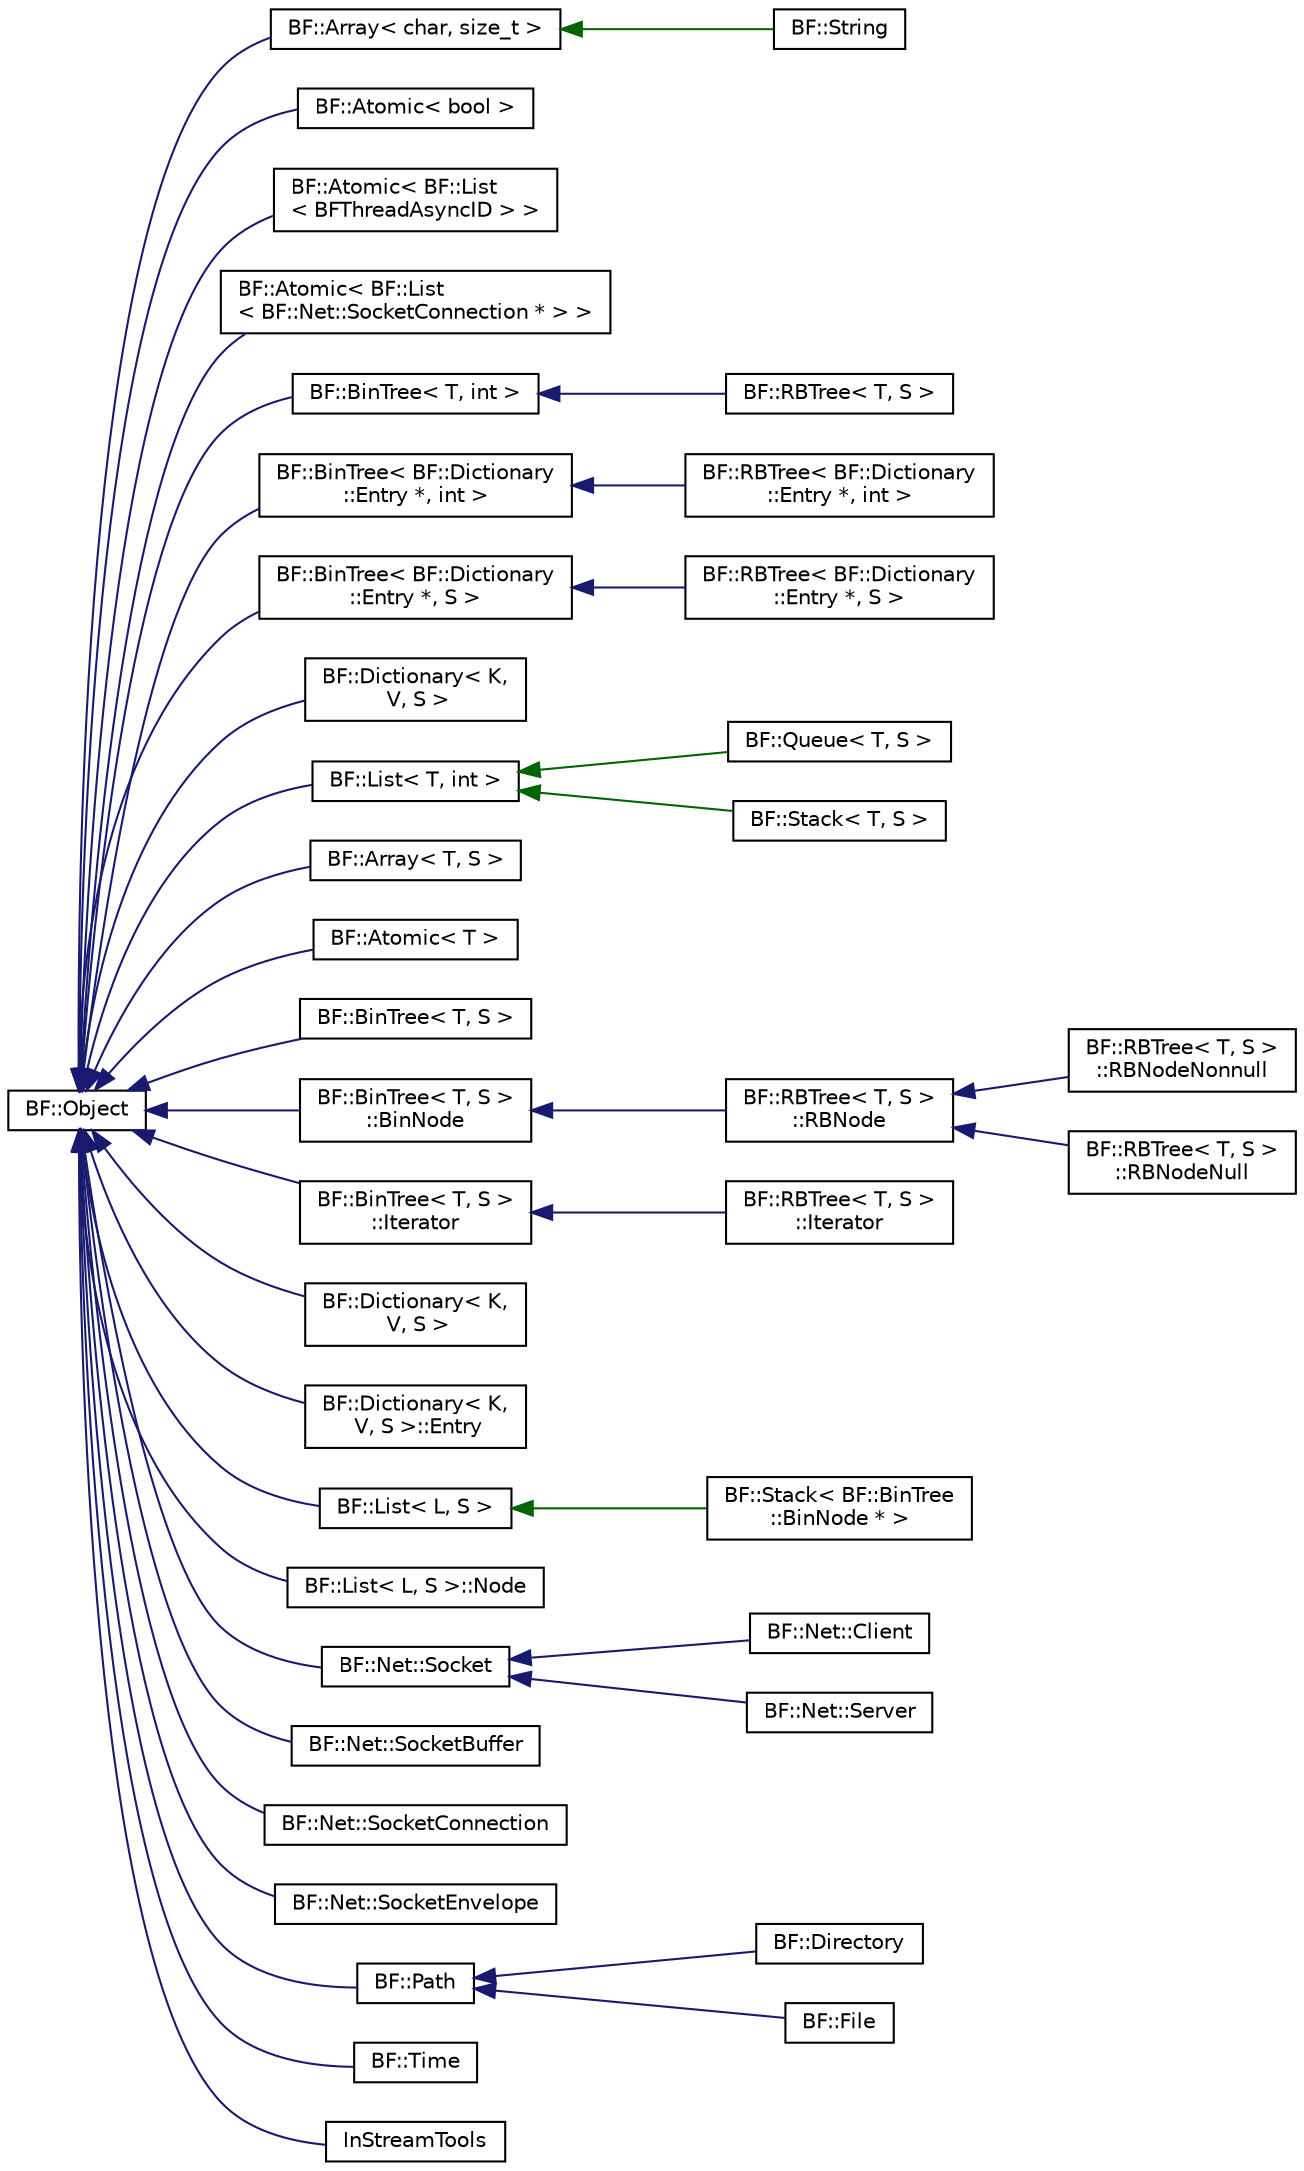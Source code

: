 digraph "Graphical Class Hierarchy"
{
 // LATEX_PDF_SIZE
  edge [fontname="Helvetica",fontsize="10",labelfontname="Helvetica",labelfontsize="10"];
  node [fontname="Helvetica",fontsize="10",shape=record];
  rankdir="LR";
  Node0 [label="BF::Object",height=0.2,width=0.4,color="black", fillcolor="white", style="filled",URL="$d1/d3a/classBF_1_1Object.html",tooltip=" "];
  Node0 -> Node1 [dir="back",color="midnightblue",fontsize="10",style="solid",fontname="Helvetica"];
  Node1 [label="BF::Array\< char, size_t \>",height=0.2,width=0.4,color="black", fillcolor="white", style="filled",URL="$d3/d15/classBF_1_1Array.html",tooltip=" "];
  Node1 -> Node2 [dir="back",color="darkgreen",fontsize="10",style="solid",fontname="Helvetica"];
  Node2 [label="BF::String",height=0.2,width=0.4,color="black", fillcolor="white", style="filled",URL="$d6/d75/classBF_1_1String.html",tooltip=" "];
  Node0 -> Node3 [dir="back",color="midnightblue",fontsize="10",style="solid",fontname="Helvetica"];
  Node3 [label="BF::Atomic\< bool \>",height=0.2,width=0.4,color="black", fillcolor="white", style="filled",URL="$d4/d4f/classBF_1_1Atomic.html",tooltip=" "];
  Node0 -> Node4 [dir="back",color="midnightblue",fontsize="10",style="solid",fontname="Helvetica"];
  Node4 [label="BF::Atomic\< BF::List\l\< BFThreadAsyncID \> \>",height=0.2,width=0.4,color="black", fillcolor="white", style="filled",URL="$d4/d4f/classBF_1_1Atomic.html",tooltip=" "];
  Node0 -> Node5 [dir="back",color="midnightblue",fontsize="10",style="solid",fontname="Helvetica"];
  Node5 [label="BF::Atomic\< BF::List\l\< BF::Net::SocketConnection * \> \>",height=0.2,width=0.4,color="black", fillcolor="white", style="filled",URL="$d4/d4f/classBF_1_1Atomic.html",tooltip=" "];
  Node0 -> Node6 [dir="back",color="midnightblue",fontsize="10",style="solid",fontname="Helvetica"];
  Node6 [label="BF::BinTree\< T, int \>",height=0.2,width=0.4,color="black", fillcolor="white", style="filled",URL="$dc/d78/classBF_1_1BinTree.html",tooltip=" "];
  Node6 -> Node7 [dir="back",color="midnightblue",fontsize="10",style="solid",fontname="Helvetica"];
  Node7 [label="BF::RBTree\< T, S \>",height=0.2,width=0.4,color="black", fillcolor="white", style="filled",URL="$da/d58/classBF_1_1RBTree.html",tooltip=" "];
  Node0 -> Node8 [dir="back",color="midnightblue",fontsize="10",style="solid",fontname="Helvetica"];
  Node8 [label="BF::BinTree\< BF::Dictionary\l::Entry *, int \>",height=0.2,width=0.4,color="black", fillcolor="white", style="filled",URL="$dc/d78/classBF_1_1BinTree.html",tooltip=" "];
  Node8 -> Node9 [dir="back",color="midnightblue",fontsize="10",style="solid",fontname="Helvetica"];
  Node9 [label="BF::RBTree\< BF::Dictionary\l::Entry *, int \>",height=0.2,width=0.4,color="black", fillcolor="white", style="filled",URL="$da/d58/classBF_1_1RBTree.html",tooltip=" "];
  Node0 -> Node10 [dir="back",color="midnightblue",fontsize="10",style="solid",fontname="Helvetica"];
  Node10 [label="BF::BinTree\< BF::Dictionary\l::Entry *, S \>",height=0.2,width=0.4,color="black", fillcolor="white", style="filled",URL="$dc/d78/classBF_1_1BinTree.html",tooltip=" "];
  Node10 -> Node11 [dir="back",color="midnightblue",fontsize="10",style="solid",fontname="Helvetica"];
  Node11 [label="BF::RBTree\< BF::Dictionary\l::Entry *, S \>",height=0.2,width=0.4,color="black", fillcolor="white", style="filled",URL="$da/d58/classBF_1_1RBTree.html",tooltip=" "];
  Node0 -> Node12 [dir="back",color="midnightblue",fontsize="10",style="solid",fontname="Helvetica"];
  Node12 [label="BF::Dictionary\< K,\l V, S \>",height=0.2,width=0.4,color="black", fillcolor="white", style="filled",URL="$d0/dbe/classBF_1_1Dictionary.html",tooltip=" "];
  Node0 -> Node13 [dir="back",color="midnightblue",fontsize="10",style="solid",fontname="Helvetica"];
  Node13 [label="BF::List\< T, int \>",height=0.2,width=0.4,color="black", fillcolor="white", style="filled",URL="$d1/de0/classBF_1_1List.html",tooltip=" "];
  Node13 -> Node14 [dir="back",color="darkgreen",fontsize="10",style="solid",fontname="Helvetica"];
  Node14 [label="BF::Queue\< T, S \>",height=0.2,width=0.4,color="black", fillcolor="white", style="filled",URL="$d5/da3/classBF_1_1Queue.html",tooltip=" "];
  Node13 -> Node15 [dir="back",color="darkgreen",fontsize="10",style="solid",fontname="Helvetica"];
  Node15 [label="BF::Stack\< T, S \>",height=0.2,width=0.4,color="black", fillcolor="white", style="filled",URL="$d4/dbd/classBF_1_1Stack.html",tooltip=" "];
  Node0 -> Node16 [dir="back",color="midnightblue",fontsize="10",style="solid",fontname="Helvetica"];
  Node16 [label="BF::Array\< T, S \>",height=0.2,width=0.4,color="black", fillcolor="white", style="filled",URL="$d3/d15/classBF_1_1Array.html",tooltip=" "];
  Node0 -> Node17 [dir="back",color="midnightblue",fontsize="10",style="solid",fontname="Helvetica"];
  Node17 [label="BF::Atomic\< T \>",height=0.2,width=0.4,color="black", fillcolor="white", style="filled",URL="$d4/d4f/classBF_1_1Atomic.html",tooltip=" "];
  Node0 -> Node18 [dir="back",color="midnightblue",fontsize="10",style="solid",fontname="Helvetica"];
  Node18 [label="BF::BinTree\< T, S \>",height=0.2,width=0.4,color="black", fillcolor="white", style="filled",URL="$dc/d78/classBF_1_1BinTree.html",tooltip=" "];
  Node0 -> Node19 [dir="back",color="midnightblue",fontsize="10",style="solid",fontname="Helvetica"];
  Node19 [label="BF::BinTree\< T, S \>\l::BinNode",height=0.2,width=0.4,color="black", fillcolor="white", style="filled",URL="$d6/da4/classBF_1_1BinTree_1_1BinNode.html",tooltip=" "];
  Node19 -> Node20 [dir="back",color="midnightblue",fontsize="10",style="solid",fontname="Helvetica"];
  Node20 [label="BF::RBTree\< T, S \>\l::RBNode",height=0.2,width=0.4,color="black", fillcolor="white", style="filled",URL="$d0/d46/classBF_1_1RBTree_1_1RBNode.html",tooltip=" "];
  Node20 -> Node21 [dir="back",color="midnightblue",fontsize="10",style="solid",fontname="Helvetica"];
  Node21 [label="BF::RBTree\< T, S \>\l::RBNodeNonnull",height=0.2,width=0.4,color="black", fillcolor="white", style="filled",URL="$dd/d3b/classBF_1_1RBTree_1_1RBNodeNonnull.html",tooltip=" "];
  Node20 -> Node22 [dir="back",color="midnightblue",fontsize="10",style="solid",fontname="Helvetica"];
  Node22 [label="BF::RBTree\< T, S \>\l::RBNodeNull",height=0.2,width=0.4,color="black", fillcolor="white", style="filled",URL="$dc/daa/classBF_1_1RBTree_1_1RBNodeNull.html",tooltip=" "];
  Node0 -> Node23 [dir="back",color="midnightblue",fontsize="10",style="solid",fontname="Helvetica"];
  Node23 [label="BF::BinTree\< T, S \>\l::Iterator",height=0.2,width=0.4,color="black", fillcolor="white", style="filled",URL="$df/dcd/classBF_1_1BinTree_1_1Iterator.html",tooltip=" "];
  Node23 -> Node24 [dir="back",color="midnightblue",fontsize="10",style="solid",fontname="Helvetica"];
  Node24 [label="BF::RBTree\< T, S \>\l::Iterator",height=0.2,width=0.4,color="black", fillcolor="white", style="filled",URL="$d4/dcf/classBF_1_1RBTree_1_1Iterator.html",tooltip=" "];
  Node0 -> Node25 [dir="back",color="midnightblue",fontsize="10",style="solid",fontname="Helvetica"];
  Node25 [label="BF::Dictionary\< K,\l V, S \>",height=0.2,width=0.4,color="black", fillcolor="white", style="filled",URL="$d0/dbe/classBF_1_1Dictionary.html",tooltip=" "];
  Node0 -> Node26 [dir="back",color="midnightblue",fontsize="10",style="solid",fontname="Helvetica"];
  Node26 [label="BF::Dictionary\< K,\l V, S \>::Entry",height=0.2,width=0.4,color="black", fillcolor="white", style="filled",URL="$d2/d77/classBF_1_1Dictionary_1_1Entry.html",tooltip=" "];
  Node0 -> Node27 [dir="back",color="midnightblue",fontsize="10",style="solid",fontname="Helvetica"];
  Node27 [label="BF::List\< L, S \>",height=0.2,width=0.4,color="black", fillcolor="white", style="filled",URL="$d1/de0/classBF_1_1List.html",tooltip=" "];
  Node27 -> Node28 [dir="back",color="darkgreen",fontsize="10",style="solid",fontname="Helvetica"];
  Node28 [label="BF::Stack\< BF::BinTree\l::BinNode * \>",height=0.2,width=0.4,color="black", fillcolor="white", style="filled",URL="$d4/dbd/classBF_1_1Stack.html",tooltip=" "];
  Node0 -> Node29 [dir="back",color="midnightblue",fontsize="10",style="solid",fontname="Helvetica"];
  Node29 [label="BF::List\< L, S \>::Node",height=0.2,width=0.4,color="black", fillcolor="white", style="filled",URL="$d2/dff/classBF_1_1List_1_1Node.html",tooltip=" "];
  Node0 -> Node30 [dir="back",color="midnightblue",fontsize="10",style="solid",fontname="Helvetica"];
  Node30 [label="BF::Net::Socket",height=0.2,width=0.4,color="black", fillcolor="white", style="filled",URL="$db/dc9/classBF_1_1Net_1_1Socket.html",tooltip=" "];
  Node30 -> Node31 [dir="back",color="midnightblue",fontsize="10",style="solid",fontname="Helvetica"];
  Node31 [label="BF::Net::Client",height=0.2,width=0.4,color="black", fillcolor="white", style="filled",URL="$dc/d1a/classBF_1_1Net_1_1Client.html",tooltip=" "];
  Node30 -> Node32 [dir="back",color="midnightblue",fontsize="10",style="solid",fontname="Helvetica"];
  Node32 [label="BF::Net::Server",height=0.2,width=0.4,color="black", fillcolor="white", style="filled",URL="$d8/d31/classBF_1_1Net_1_1Server.html",tooltip=" "];
  Node0 -> Node33 [dir="back",color="midnightblue",fontsize="10",style="solid",fontname="Helvetica"];
  Node33 [label="BF::Net::SocketBuffer",height=0.2,width=0.4,color="black", fillcolor="white", style="filled",URL="$d6/d17/classBF_1_1Net_1_1SocketBuffer.html",tooltip=" "];
  Node0 -> Node34 [dir="back",color="midnightblue",fontsize="10",style="solid",fontname="Helvetica"];
  Node34 [label="BF::Net::SocketConnection",height=0.2,width=0.4,color="black", fillcolor="white", style="filled",URL="$da/d18/classBF_1_1Net_1_1SocketConnection.html",tooltip=" "];
  Node0 -> Node35 [dir="back",color="midnightblue",fontsize="10",style="solid",fontname="Helvetica"];
  Node35 [label="BF::Net::SocketEnvelope",height=0.2,width=0.4,color="black", fillcolor="white", style="filled",URL="$d7/d8b/classBF_1_1Net_1_1SocketEnvelope.html",tooltip=" "];
  Node0 -> Node36 [dir="back",color="midnightblue",fontsize="10",style="solid",fontname="Helvetica"];
  Node36 [label="BF::Path",height=0.2,width=0.4,color="black", fillcolor="white", style="filled",URL="$d1/dfa/classBF_1_1Path.html",tooltip=" "];
  Node36 -> Node37 [dir="back",color="midnightblue",fontsize="10",style="solid",fontname="Helvetica"];
  Node37 [label="BF::Directory",height=0.2,width=0.4,color="black", fillcolor="white", style="filled",URL="$d5/d5c/classBF_1_1Directory.html",tooltip=" "];
  Node36 -> Node38 [dir="back",color="midnightblue",fontsize="10",style="solid",fontname="Helvetica"];
  Node38 [label="BF::File",height=0.2,width=0.4,color="black", fillcolor="white", style="filled",URL="$da/d6b/classBF_1_1File.html",tooltip=" "];
  Node0 -> Node39 [dir="back",color="midnightblue",fontsize="10",style="solid",fontname="Helvetica"];
  Node39 [label="BF::Time",height=0.2,width=0.4,color="black", fillcolor="white", style="filled",URL="$d0/df9/classBF_1_1Time.html",tooltip=" "];
  Node0 -> Node40 [dir="back",color="midnightblue",fontsize="10",style="solid",fontname="Helvetica"];
  Node40 [label="InStreamTools",height=0.2,width=0.4,color="black", fillcolor="white", style="filled",URL="$db/d30/classInStreamTools.html",tooltip=" "];
}
